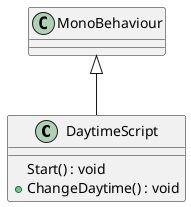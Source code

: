 @startuml
class DaytimeScript {
    Start() : void
    + ChangeDaytime() : void
}
MonoBehaviour <|-- DaytimeScript
@enduml

